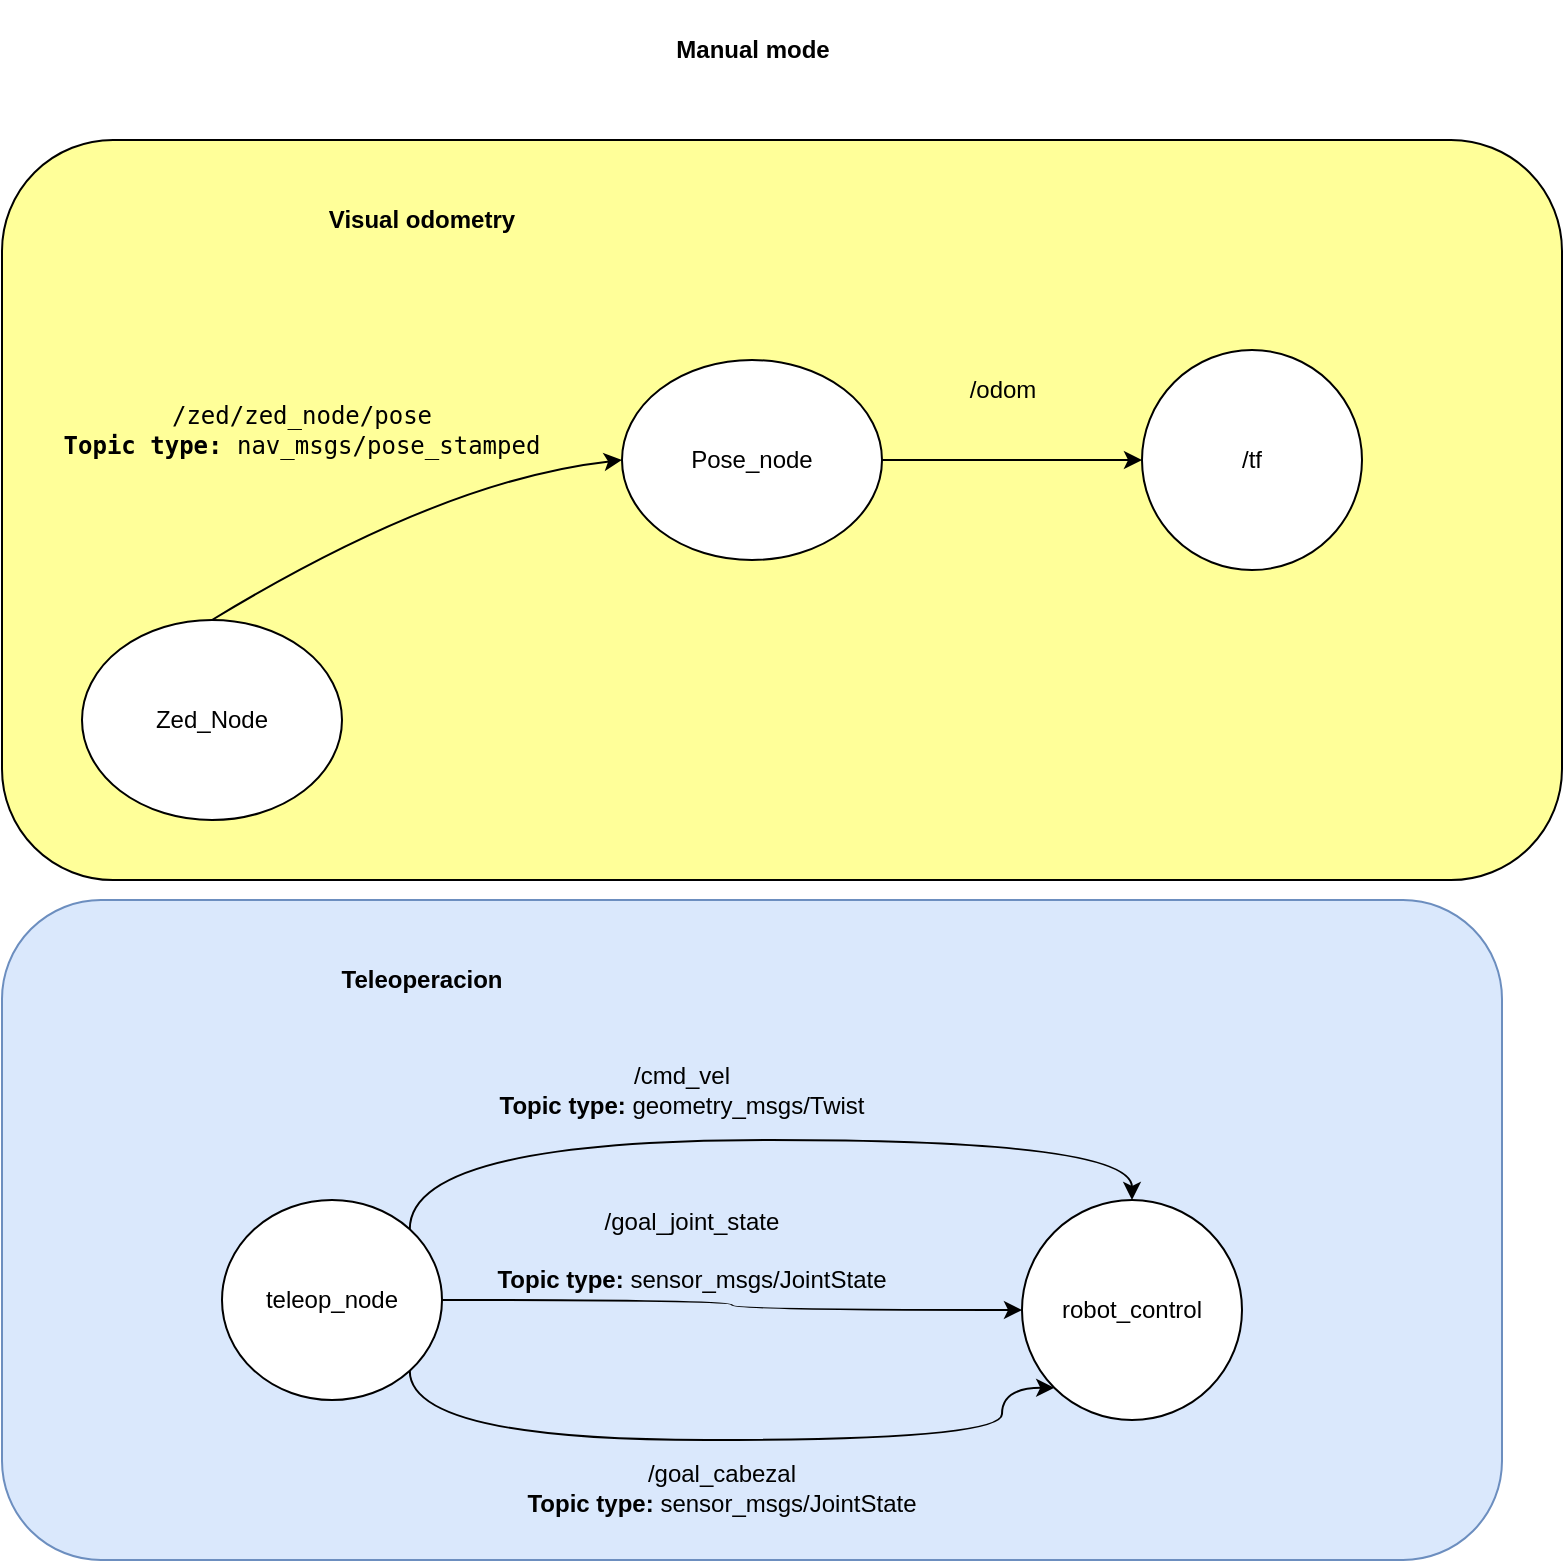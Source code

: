 <mxfile version="24.7.17">
  <diagram name="Page-1" id="DW2yxXTDTXv0PErmnMDG">
    <mxGraphModel dx="1372" dy="795" grid="1" gridSize="10" guides="1" tooltips="1" connect="1" arrows="1" fold="1" page="1" pageScale="1" pageWidth="850" pageHeight="1100" math="0" shadow="0">
      <root>
        <mxCell id="0" />
        <mxCell id="1" parent="0" />
        <mxCell id="ZRmY2SspQiyQrZdGpQz--8" value="" style="rounded=1;whiteSpace=wrap;html=1;fillColor=#dae8fc;strokeColor=#6c8ebf;" parent="1" vertex="1">
          <mxGeometry x="40" y="460" width="750" height="330" as="geometry" />
        </mxCell>
        <mxCell id="ZRmY2SspQiyQrZdGpQz--4" value="" style="rounded=1;whiteSpace=wrap;html=1;fillColor=#FFFF99;" parent="1" vertex="1">
          <mxGeometry x="40" y="80" width="780" height="370" as="geometry" />
        </mxCell>
        <mxCell id="2Mf51H98Ej2V9C3H_Nt_-1" value="Zed_Node" style="ellipse;whiteSpace=wrap;html=1;" parent="1" vertex="1">
          <mxGeometry x="80" y="320" width="130" height="100" as="geometry" />
        </mxCell>
        <mxCell id="ZRmY2SspQiyQrZdGpQz--2" style="edgeStyle=orthogonalEdgeStyle;rounded=0;orthogonalLoop=1;jettySize=auto;html=1;curved=1;" parent="1" target="ZRmY2SspQiyQrZdGpQz--1" edge="1">
          <mxGeometry relative="1" as="geometry">
            <mxPoint x="479" y="240" as="sourcePoint" />
            <mxPoint x="689" y="285" as="targetPoint" />
            <Array as="points">
              <mxPoint x="689" y="240" />
              <mxPoint x="689" y="255" />
            </Array>
          </mxGeometry>
        </mxCell>
        <mxCell id="2Mf51H98Ej2V9C3H_Nt_-2" value="Pose_node" style="ellipse;whiteSpace=wrap;html=1;" parent="1" vertex="1">
          <mxGeometry x="350" y="190" width="130" height="100" as="geometry" />
        </mxCell>
        <mxCell id="2Mf51H98Ej2V9C3H_Nt_-3" value="" style="curved=1;endArrow=classic;html=1;rounded=0;exitX=0.5;exitY=0;exitDx=0;exitDy=0;entryX=0;entryY=0.5;entryDx=0;entryDy=0;" parent="1" source="2Mf51H98Ej2V9C3H_Nt_-1" target="2Mf51H98Ej2V9C3H_Nt_-2" edge="1">
          <mxGeometry width="50" height="50" relative="1" as="geometry">
            <mxPoint x="260" y="300" as="sourcePoint" />
            <mxPoint x="310" y="250" as="targetPoint" />
            <Array as="points">
              <mxPoint x="260" y="250" />
            </Array>
          </mxGeometry>
        </mxCell>
        <mxCell id="2Mf51H98Ej2V9C3H_Nt_-4" value="&lt;div&gt;&lt;code&gt;/zed/zed_node/pose&lt;/code&gt;&lt;/div&gt;&lt;div&gt;&lt;code&gt;&lt;b&gt;Topic type: &lt;/b&gt;nav_msgs/pose_stamped&lt;br&gt;&lt;/code&gt;&lt;/div&gt;" style="text;html=1;align=center;verticalAlign=middle;whiteSpace=wrap;rounded=0;" parent="1" vertex="1">
          <mxGeometry x="60" y="180" width="260" height="90" as="geometry" />
        </mxCell>
        <mxCell id="2Mf51H98Ej2V9C3H_Nt_-5" value="&lt;b&gt;Manual mode&lt;br&gt;&lt;/b&gt;" style="text;html=1;align=center;verticalAlign=middle;whiteSpace=wrap;rounded=0;" parent="1" vertex="1">
          <mxGeometry x="357.5" y="10" width="115" height="50" as="geometry" />
        </mxCell>
        <mxCell id="ZRmY2SspQiyQrZdGpQz--1" value="/tf" style="ellipse;whiteSpace=wrap;html=1;aspect=fixed;" parent="1" vertex="1">
          <mxGeometry x="610" y="185" width="110" height="110" as="geometry" />
        </mxCell>
        <mxCell id="ZRmY2SspQiyQrZdGpQz--3" value="/odom" style="text;html=1;align=center;verticalAlign=middle;resizable=0;points=[];autosize=1;strokeColor=none;fillColor=none;" parent="1" vertex="1">
          <mxGeometry x="510" y="190" width="60" height="30" as="geometry" />
        </mxCell>
        <mxCell id="ZRmY2SspQiyQrZdGpQz--5" value="&lt;b&gt;Visual odometry&lt;br&gt;&lt;/b&gt;" style="text;html=1;align=center;verticalAlign=middle;whiteSpace=wrap;rounded=0;" parent="1" vertex="1">
          <mxGeometry x="170" y="90" width="160" height="60" as="geometry" />
        </mxCell>
        <mxCell id="ZRmY2SspQiyQrZdGpQz--11" style="edgeStyle=orthogonalEdgeStyle;rounded=0;orthogonalLoop=1;jettySize=auto;html=1;curved=1;exitX=1;exitY=0.5;exitDx=0;exitDy=0;" parent="1" source="ZRmY2SspQiyQrZdGpQz--7" target="ZRmY2SspQiyQrZdGpQz--9" edge="1">
          <mxGeometry relative="1" as="geometry">
            <mxPoint x="236" y="669" as="sourcePoint" />
            <mxPoint x="432.109" y="625.109" as="targetPoint" />
          </mxGeometry>
        </mxCell>
        <mxCell id="ZRmY2SspQiyQrZdGpQz--12" style="edgeStyle=orthogonalEdgeStyle;rounded=0;orthogonalLoop=1;jettySize=auto;html=1;exitX=1;exitY=1;exitDx=0;exitDy=0;entryX=0;entryY=1;entryDx=0;entryDy=0;curved=1;" parent="1" source="ZRmY2SspQiyQrZdGpQz--7" target="ZRmY2SspQiyQrZdGpQz--9" edge="1">
          <mxGeometry relative="1" as="geometry">
            <Array as="points">
              <mxPoint x="244" y="730" />
              <mxPoint x="540" y="730" />
              <mxPoint x="540" y="704" />
            </Array>
          </mxGeometry>
        </mxCell>
        <mxCell id="ZRmY2SspQiyQrZdGpQz--13" style="edgeStyle=orthogonalEdgeStyle;rounded=0;orthogonalLoop=1;jettySize=auto;html=1;exitX=1;exitY=0;exitDx=0;exitDy=0;entryX=0.5;entryY=0;entryDx=0;entryDy=0;curved=1;" parent="1" source="ZRmY2SspQiyQrZdGpQz--7" target="ZRmY2SspQiyQrZdGpQz--9" edge="1">
          <mxGeometry relative="1" as="geometry">
            <Array as="points">
              <mxPoint x="244" y="580" />
              <mxPoint x="605" y="580" />
            </Array>
          </mxGeometry>
        </mxCell>
        <mxCell id="ZRmY2SspQiyQrZdGpQz--7" value="teleop_node" style="ellipse;whiteSpace=wrap;html=1;" parent="1" vertex="1">
          <mxGeometry x="150" y="610" width="110" height="100" as="geometry" />
        </mxCell>
        <mxCell id="ZRmY2SspQiyQrZdGpQz--9" value="robot_control" style="ellipse;whiteSpace=wrap;html=1;aspect=fixed;" parent="1" vertex="1">
          <mxGeometry x="550" y="610" width="110" height="110" as="geometry" />
        </mxCell>
        <mxCell id="ZRmY2SspQiyQrZdGpQz--14" value="&lt;div&gt;/cmd_vel&lt;/div&gt;&lt;div&gt;&lt;b&gt;Topic type: &lt;/b&gt;geometry_msgs/Twist&lt;br&gt;&lt;/div&gt;" style="text;html=1;align=center;verticalAlign=middle;whiteSpace=wrap;rounded=0;" parent="1" vertex="1">
          <mxGeometry x="270" y="530" width="220" height="50" as="geometry" />
        </mxCell>
        <mxCell id="ZRmY2SspQiyQrZdGpQz--16" value="&lt;div&gt;/goal_joint_state&lt;/div&gt;&lt;div&gt;&lt;br&gt;&lt;/div&gt;&lt;div&gt;&lt;b&gt;Topic type: &lt;/b&gt;sensor_msgs/JointState&lt;br&gt;&lt;/div&gt;" style="text;html=1;align=center;verticalAlign=middle;whiteSpace=wrap;rounded=0;" parent="1" vertex="1">
          <mxGeometry x="280" y="610" width="210" height="50" as="geometry" />
        </mxCell>
        <mxCell id="ZRmY2SspQiyQrZdGpQz--17" value="&lt;div&gt;/goal_cabezal&lt;/div&gt;&lt;div&gt;&lt;b&gt;Topic type: &lt;/b&gt;sensor_msgs/JointState&lt;br&gt;&lt;/div&gt;" style="text;html=1;align=center;verticalAlign=middle;whiteSpace=wrap;rounded=0;" parent="1" vertex="1">
          <mxGeometry x="280" y="739" width="240" height="30" as="geometry" />
        </mxCell>
        <mxCell id="8pOYoOQpOa8W0cTsU709-3" value="&lt;b&gt;Teleoperacion&lt;/b&gt;" style="text;html=1;align=center;verticalAlign=middle;whiteSpace=wrap;rounded=0;" vertex="1" parent="1">
          <mxGeometry x="170" y="470" width="160" height="60" as="geometry" />
        </mxCell>
      </root>
    </mxGraphModel>
  </diagram>
</mxfile>
